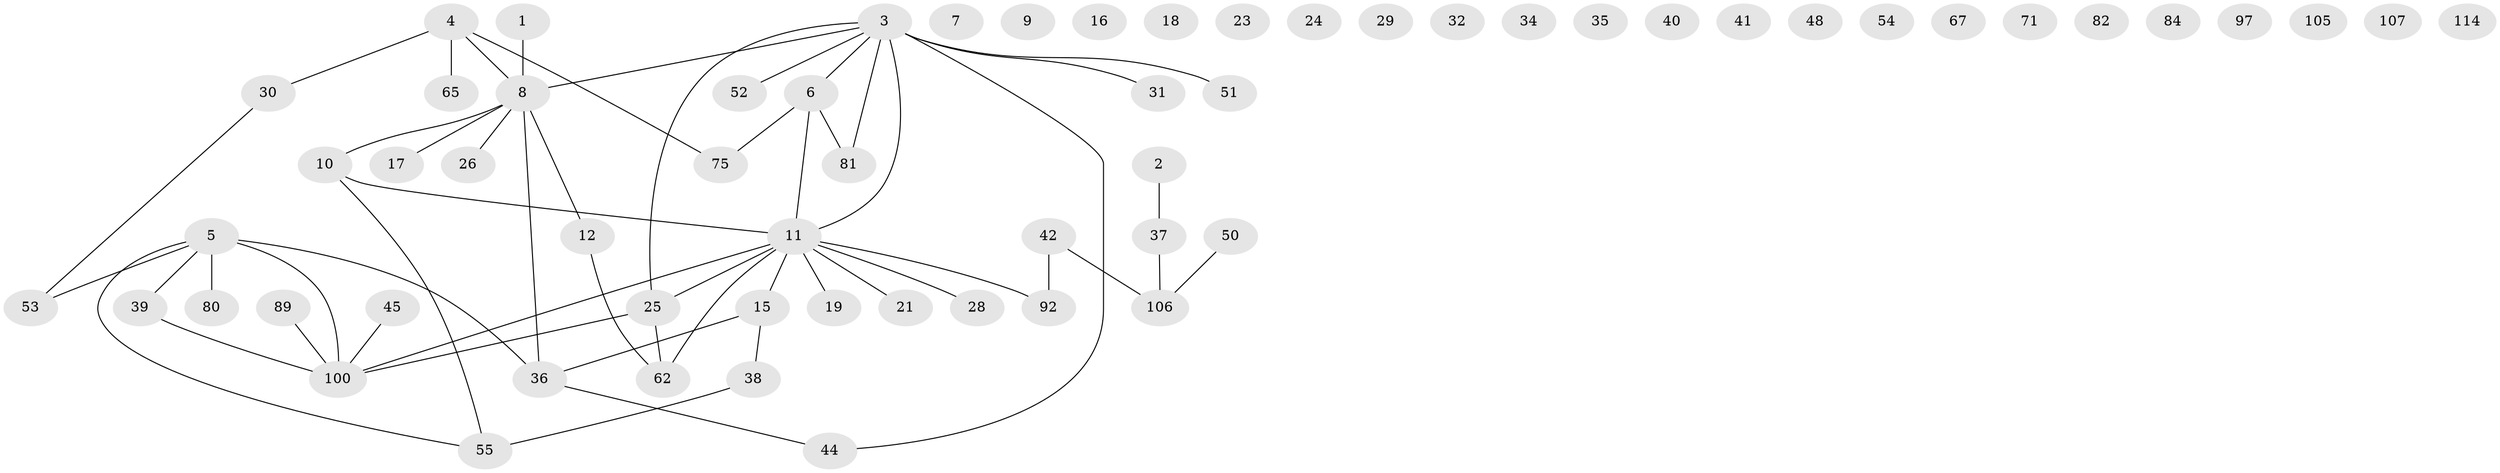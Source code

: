 // original degree distribution, {1: 0.2627118644067797, 3: 0.211864406779661, 2: 0.2288135593220339, 0: 0.15254237288135594, 4: 0.11016949152542373, 5: 0.01694915254237288, 6: 0.01694915254237288}
// Generated by graph-tools (version 1.1) at 2025/16/03/04/25 18:16:39]
// undirected, 62 vertices, 54 edges
graph export_dot {
graph [start="1"]
  node [color=gray90,style=filled];
  1 [super="+85"];
  2 [super="+61"];
  3 [super="+76+79"];
  4 [super="+77+33"];
  5 [super="+117+22"];
  6 [super="+60+57"];
  7;
  8 [super="+113+14"];
  9 [super="+13"];
  10 [super="+20"];
  11 [super="+27+91+49"];
  12 [super="+66"];
  15 [super="+63"];
  16 [super="+43"];
  17;
  18;
  19 [super="+95"];
  21;
  23;
  24;
  25 [super="+56"];
  26;
  28;
  29;
  30 [super="+73"];
  31 [super="+78+70"];
  32;
  34;
  35;
  36 [super="+47"];
  37 [super="+83+59"];
  38 [super="+46"];
  39;
  40;
  41 [super="+69"];
  42;
  44;
  45 [super="+96"];
  48;
  50 [super="+64"];
  51;
  52 [super="+101"];
  53 [super="+68"];
  54;
  55 [super="+111+72"];
  62 [super="+93+74"];
  65;
  67;
  71 [super="+112"];
  75;
  80;
  81 [super="+86"];
  82;
  84;
  89;
  92 [super="+94"];
  97;
  100 [super="+102+104+115"];
  105;
  106 [super="+109"];
  107;
  114;
  1 -- 8;
  2 -- 37;
  3 -- 51;
  3 -- 11 [weight=2];
  3 -- 44;
  3 -- 81;
  3 -- 52;
  3 -- 6;
  3 -- 8;
  3 -- 31;
  3 -- 25;
  4 -- 65;
  4 -- 8;
  4 -- 75;
  4 -- 30;
  5 -- 100 [weight=2];
  5 -- 80;
  5 -- 39;
  5 -- 53;
  5 -- 55;
  5 -- 36;
  6 -- 11;
  6 -- 81;
  6 -- 75;
  8 -- 10;
  8 -- 26;
  8 -- 17;
  8 -- 36 [weight=2];
  8 -- 12;
  10 -- 11;
  10 -- 55;
  11 -- 92;
  11 -- 62 [weight=2];
  11 -- 19;
  11 -- 15;
  11 -- 100;
  11 -- 21;
  11 -- 25;
  11 -- 28;
  12 -- 62;
  15 -- 36;
  15 -- 38;
  25 -- 100;
  25 -- 62;
  30 -- 53;
  36 -- 44;
  37 -- 106;
  38 -- 55;
  39 -- 100;
  42 -- 106;
  42 -- 92;
  45 -- 100;
  50 -- 106;
  89 -- 100;
}
